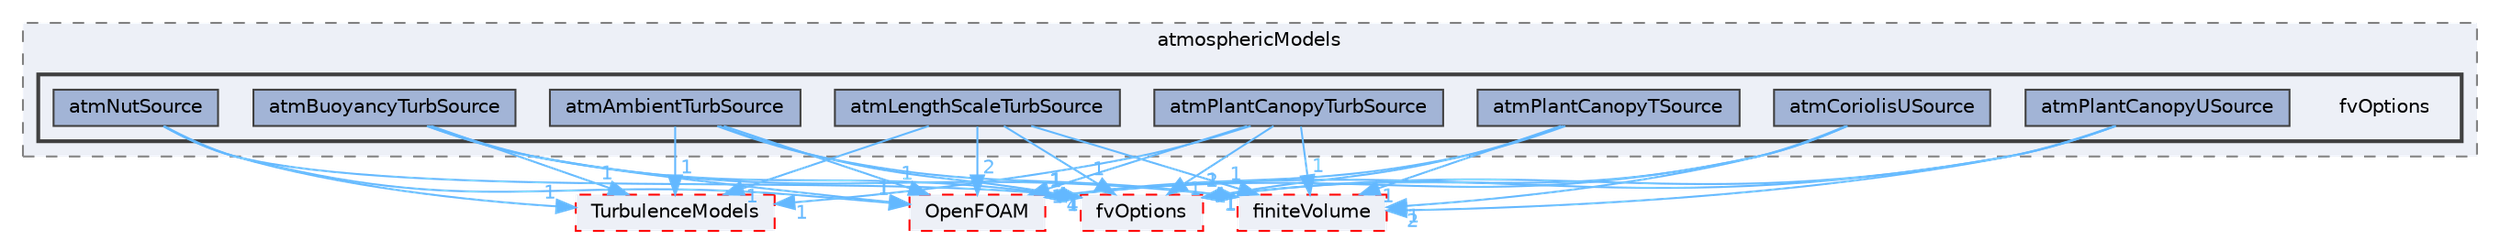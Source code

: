 digraph "src/atmosphericModels/fvOptions"
{
 // LATEX_PDF_SIZE
  bgcolor="transparent";
  edge [fontname=Helvetica,fontsize=10,labelfontname=Helvetica,labelfontsize=10];
  node [fontname=Helvetica,fontsize=10,shape=box,height=0.2,width=0.4];
  compound=true
  subgraph clusterdir_4a9baf6983ec67b07e9d3659c95a5fa6 {
    graph [ bgcolor="#edf0f7", pencolor="grey50", label="atmosphericModels", fontname=Helvetica,fontsize=10 style="filled,dashed", URL="dir_4a9baf6983ec67b07e9d3659c95a5fa6.html",tooltip=""]
  subgraph clusterdir_3f9f7635b36ac96a95536af06d50ee9a {
    graph [ bgcolor="#edf0f7", pencolor="grey25", label="", fontname=Helvetica,fontsize=10 style="filled,bold", URL="dir_3f9f7635b36ac96a95536af06d50ee9a.html",tooltip=""]
    dir_3f9f7635b36ac96a95536af06d50ee9a [shape=plaintext, label="fvOptions"];
  dir_0df90953e723b6b441872b6a154ceac7 [label="atmAmbientTurbSource", fillcolor="#a2b4d6", color="grey25", style="filled", URL="dir_0df90953e723b6b441872b6a154ceac7.html",tooltip=""];
  dir_93a5bb09549f729c62e2da3a602f46a6 [label="atmBuoyancyTurbSource", fillcolor="#a2b4d6", color="grey25", style="filled", URL="dir_93a5bb09549f729c62e2da3a602f46a6.html",tooltip=""];
  dir_57f65d89d1acb23ef03cf080301deeda [label="atmCoriolisUSource", fillcolor="#a2b4d6", color="grey25", style="filled", URL="dir_57f65d89d1acb23ef03cf080301deeda.html",tooltip=""];
  dir_11bdd0f290a9ed99da62ba2751884123 [label="atmLengthScaleTurbSource", fillcolor="#a2b4d6", color="grey25", style="filled", URL="dir_11bdd0f290a9ed99da62ba2751884123.html",tooltip=""];
  dir_fd1025aa5bac404db82198729cb8d7fa [label="atmNutSource", fillcolor="#a2b4d6", color="grey25", style="filled", URL="dir_fd1025aa5bac404db82198729cb8d7fa.html",tooltip=""];
  dir_770681dd710ec497e3d442d35f06a075 [label="atmPlantCanopyTSource", fillcolor="#a2b4d6", color="grey25", style="filled", URL="dir_770681dd710ec497e3d442d35f06a075.html",tooltip=""];
  dir_6f70b94950fbf61eb8b0a681ef77a9a4 [label="atmPlantCanopyTurbSource", fillcolor="#a2b4d6", color="grey25", style="filled", URL="dir_6f70b94950fbf61eb8b0a681ef77a9a4.html",tooltip=""];
  dir_bf115decd47cbe3e19eb0b2e04d58d17 [label="atmPlantCanopyUSource", fillcolor="#a2b4d6", color="grey25", style="filled", URL="dir_bf115decd47cbe3e19eb0b2e04d58d17.html",tooltip=""];
  }
  }
  dir_1eda626aeac0f0ad2848c36acaa5d501 [label="TurbulenceModels", fillcolor="#edf0f7", color="red", style="filled,dashed", URL="dir_1eda626aeac0f0ad2848c36acaa5d501.html",tooltip=""];
  dir_3feeed9f14097927738cfbd9bcefd859 [label="fvOptions", fillcolor="#edf0f7", color="red", style="filled,dashed", URL="dir_3feeed9f14097927738cfbd9bcefd859.html",tooltip=""];
  dir_9bd15774b555cf7259a6fa18f99fe99b [label="finiteVolume", fillcolor="#edf0f7", color="red", style="filled,dashed", URL="dir_9bd15774b555cf7259a6fa18f99fe99b.html",tooltip=""];
  dir_c5473ff19b20e6ec4dfe5c310b3778a8 [label="OpenFOAM", fillcolor="#edf0f7", color="red", style="filled,dashed", URL="dir_c5473ff19b20e6ec4dfe5c310b3778a8.html",tooltip=""];
  dir_0df90953e723b6b441872b6a154ceac7->dir_1eda626aeac0f0ad2848c36acaa5d501 [headlabel="1", labeldistance=1.5 headhref="dir_000140_004143.html" href="dir_000140_004143.html" color="steelblue1" fontcolor="steelblue1"];
  dir_0df90953e723b6b441872b6a154ceac7->dir_3feeed9f14097927738cfbd9bcefd859 [headlabel="1", labeldistance=1.5 headhref="dir_000140_001559.html" href="dir_000140_001559.html" color="steelblue1" fontcolor="steelblue1"];
  dir_0df90953e723b6b441872b6a154ceac7->dir_9bd15774b555cf7259a6fa18f99fe99b [headlabel="1", labeldistance=1.5 headhref="dir_000140_001387.html" href="dir_000140_001387.html" color="steelblue1" fontcolor="steelblue1"];
  dir_0df90953e723b6b441872b6a154ceac7->dir_c5473ff19b20e6ec4dfe5c310b3778a8 [headlabel="1", labeldistance=1.5 headhref="dir_000140_002695.html" href="dir_000140_002695.html" color="steelblue1" fontcolor="steelblue1"];
  dir_93a5bb09549f729c62e2da3a602f46a6->dir_1eda626aeac0f0ad2848c36acaa5d501 [headlabel="1", labeldistance=1.5 headhref="dir_000146_004143.html" href="dir_000146_004143.html" color="steelblue1" fontcolor="steelblue1"];
  dir_93a5bb09549f729c62e2da3a602f46a6->dir_3feeed9f14097927738cfbd9bcefd859 [headlabel="1", labeldistance=1.5 headhref="dir_000146_001559.html" href="dir_000146_001559.html" color="steelblue1" fontcolor="steelblue1"];
  dir_93a5bb09549f729c62e2da3a602f46a6->dir_9bd15774b555cf7259a6fa18f99fe99b [headlabel="2", labeldistance=1.5 headhref="dir_000146_001387.html" href="dir_000146_001387.html" color="steelblue1" fontcolor="steelblue1"];
  dir_93a5bb09549f729c62e2da3a602f46a6->dir_c5473ff19b20e6ec4dfe5c310b3778a8 [headlabel="1", labeldistance=1.5 headhref="dir_000146_002695.html" href="dir_000146_002695.html" color="steelblue1" fontcolor="steelblue1"];
  dir_57f65d89d1acb23ef03cf080301deeda->dir_3feeed9f14097927738cfbd9bcefd859 [headlabel="1", labeldistance=1.5 headhref="dir_000147_001559.html" href="dir_000147_001559.html" color="steelblue1" fontcolor="steelblue1"];
  dir_57f65d89d1acb23ef03cf080301deeda->dir_9bd15774b555cf7259a6fa18f99fe99b [headlabel="1", labeldistance=1.5 headhref="dir_000147_001387.html" href="dir_000147_001387.html" color="steelblue1" fontcolor="steelblue1"];
  dir_57f65d89d1acb23ef03cf080301deeda->dir_c5473ff19b20e6ec4dfe5c310b3778a8 [headlabel="4", labeldistance=1.5 headhref="dir_000147_002695.html" href="dir_000147_002695.html" color="steelblue1" fontcolor="steelblue1"];
  dir_11bdd0f290a9ed99da62ba2751884123->dir_1eda626aeac0f0ad2848c36acaa5d501 [headlabel="1", labeldistance=1.5 headhref="dir_000149_004143.html" href="dir_000149_004143.html" color="steelblue1" fontcolor="steelblue1"];
  dir_11bdd0f290a9ed99da62ba2751884123->dir_3feeed9f14097927738cfbd9bcefd859 [headlabel="1", labeldistance=1.5 headhref="dir_000149_001559.html" href="dir_000149_001559.html" color="steelblue1" fontcolor="steelblue1"];
  dir_11bdd0f290a9ed99da62ba2751884123->dir_9bd15774b555cf7259a6fa18f99fe99b [headlabel="1", labeldistance=1.5 headhref="dir_000149_001387.html" href="dir_000149_001387.html" color="steelblue1" fontcolor="steelblue1"];
  dir_11bdd0f290a9ed99da62ba2751884123->dir_c5473ff19b20e6ec4dfe5c310b3778a8 [headlabel="2", labeldistance=1.5 headhref="dir_000149_002695.html" href="dir_000149_002695.html" color="steelblue1" fontcolor="steelblue1"];
  dir_fd1025aa5bac404db82198729cb8d7fa->dir_1eda626aeac0f0ad2848c36acaa5d501 [headlabel="1", labeldistance=1.5 headhref="dir_000151_004143.html" href="dir_000151_004143.html" color="steelblue1" fontcolor="steelblue1"];
  dir_fd1025aa5bac404db82198729cb8d7fa->dir_3feeed9f14097927738cfbd9bcefd859 [headlabel="1", labeldistance=1.5 headhref="dir_000151_001559.html" href="dir_000151_001559.html" color="steelblue1" fontcolor="steelblue1"];
  dir_fd1025aa5bac404db82198729cb8d7fa->dir_c5473ff19b20e6ec4dfe5c310b3778a8 [headlabel="1", labeldistance=1.5 headhref="dir_000151_002695.html" href="dir_000151_002695.html" color="steelblue1" fontcolor="steelblue1"];
  dir_770681dd710ec497e3d442d35f06a075->dir_3feeed9f14097927738cfbd9bcefd859 [headlabel="1", labeldistance=1.5 headhref="dir_000156_001559.html" href="dir_000156_001559.html" color="steelblue1" fontcolor="steelblue1"];
  dir_770681dd710ec497e3d442d35f06a075->dir_9bd15774b555cf7259a6fa18f99fe99b [headlabel="1", labeldistance=1.5 headhref="dir_000156_001387.html" href="dir_000156_001387.html" color="steelblue1" fontcolor="steelblue1"];
  dir_770681dd710ec497e3d442d35f06a075->dir_c5473ff19b20e6ec4dfe5c310b3778a8 [headlabel="1", labeldistance=1.5 headhref="dir_000156_002695.html" href="dir_000156_002695.html" color="steelblue1" fontcolor="steelblue1"];
  dir_6f70b94950fbf61eb8b0a681ef77a9a4->dir_1eda626aeac0f0ad2848c36acaa5d501 [headlabel="1", labeldistance=1.5 headhref="dir_000157_004143.html" href="dir_000157_004143.html" color="steelblue1" fontcolor="steelblue1"];
  dir_6f70b94950fbf61eb8b0a681ef77a9a4->dir_3feeed9f14097927738cfbd9bcefd859 [headlabel="1", labeldistance=1.5 headhref="dir_000157_001559.html" href="dir_000157_001559.html" color="steelblue1" fontcolor="steelblue1"];
  dir_6f70b94950fbf61eb8b0a681ef77a9a4->dir_9bd15774b555cf7259a6fa18f99fe99b [headlabel="1", labeldistance=1.5 headhref="dir_000157_001387.html" href="dir_000157_001387.html" color="steelblue1" fontcolor="steelblue1"];
  dir_6f70b94950fbf61eb8b0a681ef77a9a4->dir_c5473ff19b20e6ec4dfe5c310b3778a8 [headlabel="1", labeldistance=1.5 headhref="dir_000157_002695.html" href="dir_000157_002695.html" color="steelblue1" fontcolor="steelblue1"];
  dir_bf115decd47cbe3e19eb0b2e04d58d17->dir_3feeed9f14097927738cfbd9bcefd859 [headlabel="1", labeldistance=1.5 headhref="dir_000158_001559.html" href="dir_000158_001559.html" color="steelblue1" fontcolor="steelblue1"];
  dir_bf115decd47cbe3e19eb0b2e04d58d17->dir_9bd15774b555cf7259a6fa18f99fe99b [headlabel="2", labeldistance=1.5 headhref="dir_000158_001387.html" href="dir_000158_001387.html" color="steelblue1" fontcolor="steelblue1"];
  dir_bf115decd47cbe3e19eb0b2e04d58d17->dir_c5473ff19b20e6ec4dfe5c310b3778a8 [headlabel="1", labeldistance=1.5 headhref="dir_000158_002695.html" href="dir_000158_002695.html" color="steelblue1" fontcolor="steelblue1"];
}
